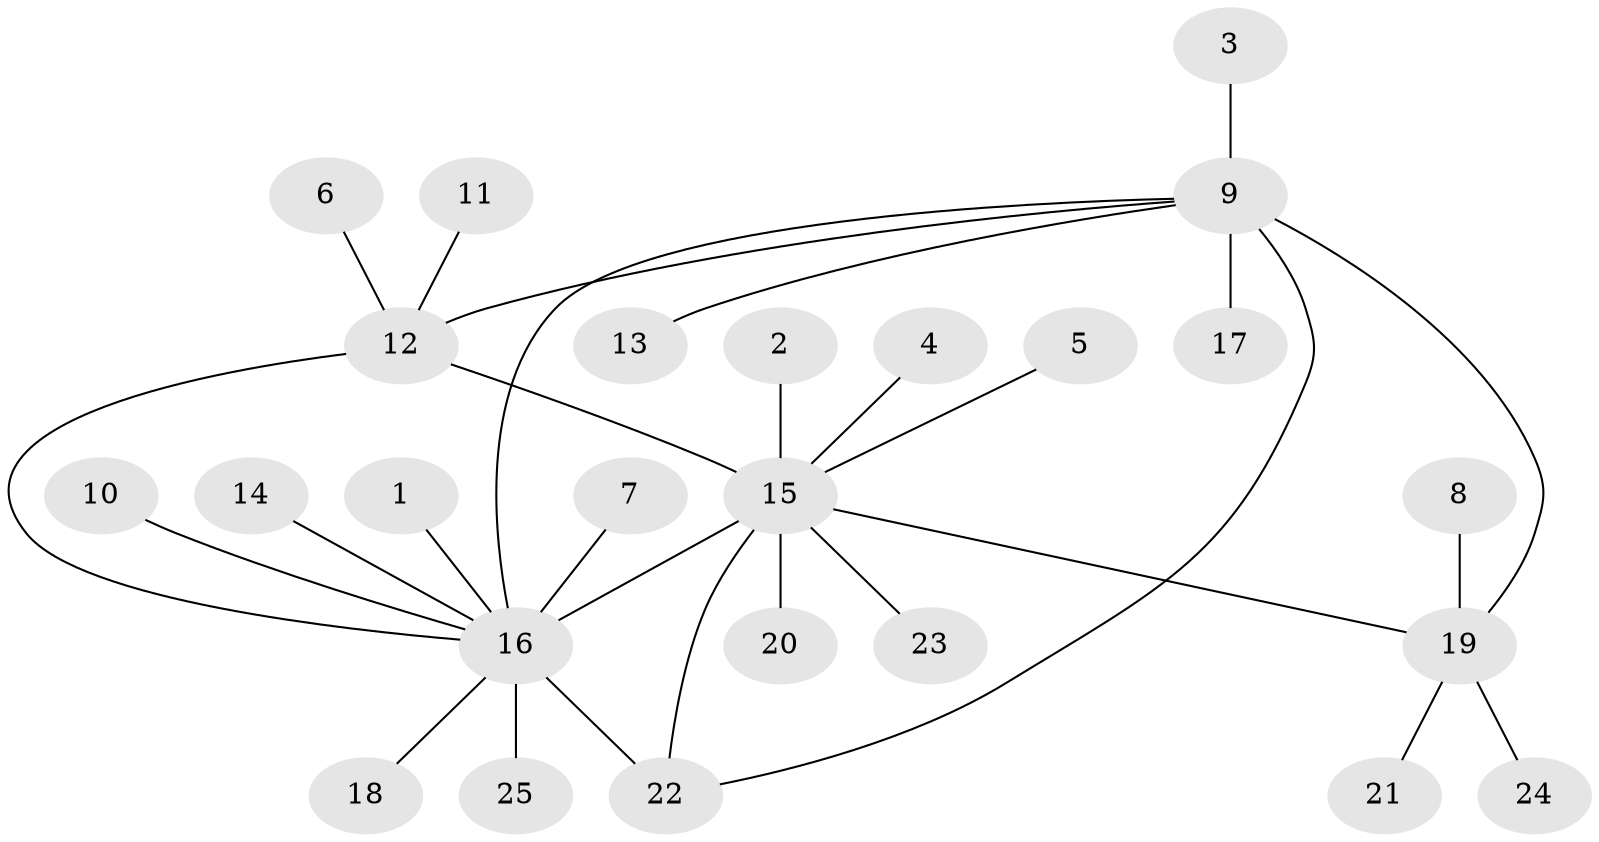 // original degree distribution, {5: 0.06, 4: 0.06, 7: 0.04, 3: 0.04, 8: 0.02, 14: 0.02, 2: 0.14, 1: 0.62}
// Generated by graph-tools (version 1.1) at 2025/26/03/09/25 03:26:37]
// undirected, 25 vertices, 29 edges
graph export_dot {
graph [start="1"]
  node [color=gray90,style=filled];
  1;
  2;
  3;
  4;
  5;
  6;
  7;
  8;
  9;
  10;
  11;
  12;
  13;
  14;
  15;
  16;
  17;
  18;
  19;
  20;
  21;
  22;
  23;
  24;
  25;
  1 -- 16 [weight=1.0];
  2 -- 15 [weight=1.0];
  3 -- 9 [weight=1.0];
  4 -- 15 [weight=1.0];
  5 -- 15 [weight=1.0];
  6 -- 12 [weight=1.0];
  7 -- 16 [weight=1.0];
  8 -- 19 [weight=1.0];
  9 -- 12 [weight=1.0];
  9 -- 13 [weight=1.0];
  9 -- 16 [weight=1.0];
  9 -- 17 [weight=1.0];
  9 -- 19 [weight=1.0];
  9 -- 22 [weight=2.0];
  10 -- 16 [weight=1.0];
  11 -- 12 [weight=1.0];
  12 -- 15 [weight=2.0];
  12 -- 16 [weight=1.0];
  14 -- 16 [weight=1.0];
  15 -- 16 [weight=1.0];
  15 -- 19 [weight=1.0];
  15 -- 20 [weight=1.0];
  15 -- 22 [weight=1.0];
  15 -- 23 [weight=1.0];
  16 -- 18 [weight=1.0];
  16 -- 22 [weight=2.0];
  16 -- 25 [weight=1.0];
  19 -- 21 [weight=1.0];
  19 -- 24 [weight=1.0];
}
